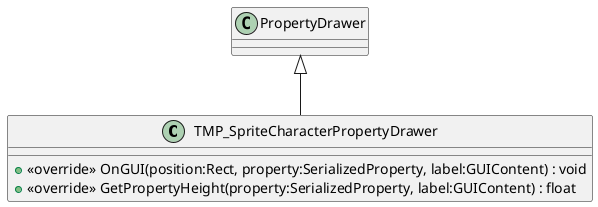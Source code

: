 @startuml
class TMP_SpriteCharacterPropertyDrawer {
    + <<override>> OnGUI(position:Rect, property:SerializedProperty, label:GUIContent) : void
    + <<override>> GetPropertyHeight(property:SerializedProperty, label:GUIContent) : float
}
PropertyDrawer <|-- TMP_SpriteCharacterPropertyDrawer
@enduml
